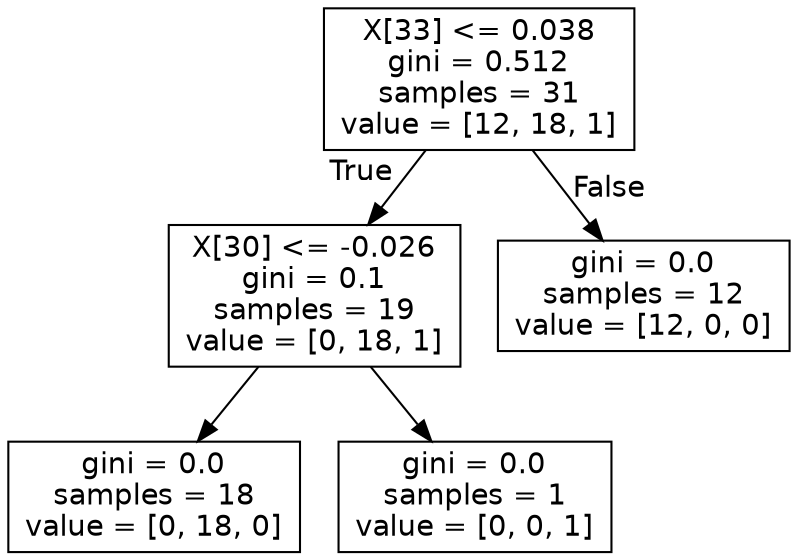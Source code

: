 digraph Tree {
node [shape=box, fontname="helvetica"] ;
edge [fontname="helvetica"] ;
0 [label="X[33] <= 0.038\ngini = 0.512\nsamples = 31\nvalue = [12, 18, 1]"] ;
1 [label="X[30] <= -0.026\ngini = 0.1\nsamples = 19\nvalue = [0, 18, 1]"] ;
0 -> 1 [labeldistance=2.5, labelangle=45, headlabel="True"] ;
2 [label="gini = 0.0\nsamples = 18\nvalue = [0, 18, 0]"] ;
1 -> 2 ;
3 [label="gini = 0.0\nsamples = 1\nvalue = [0, 0, 1]"] ;
1 -> 3 ;
4 [label="gini = 0.0\nsamples = 12\nvalue = [12, 0, 0]"] ;
0 -> 4 [labeldistance=2.5, labelangle=-45, headlabel="False"] ;
}